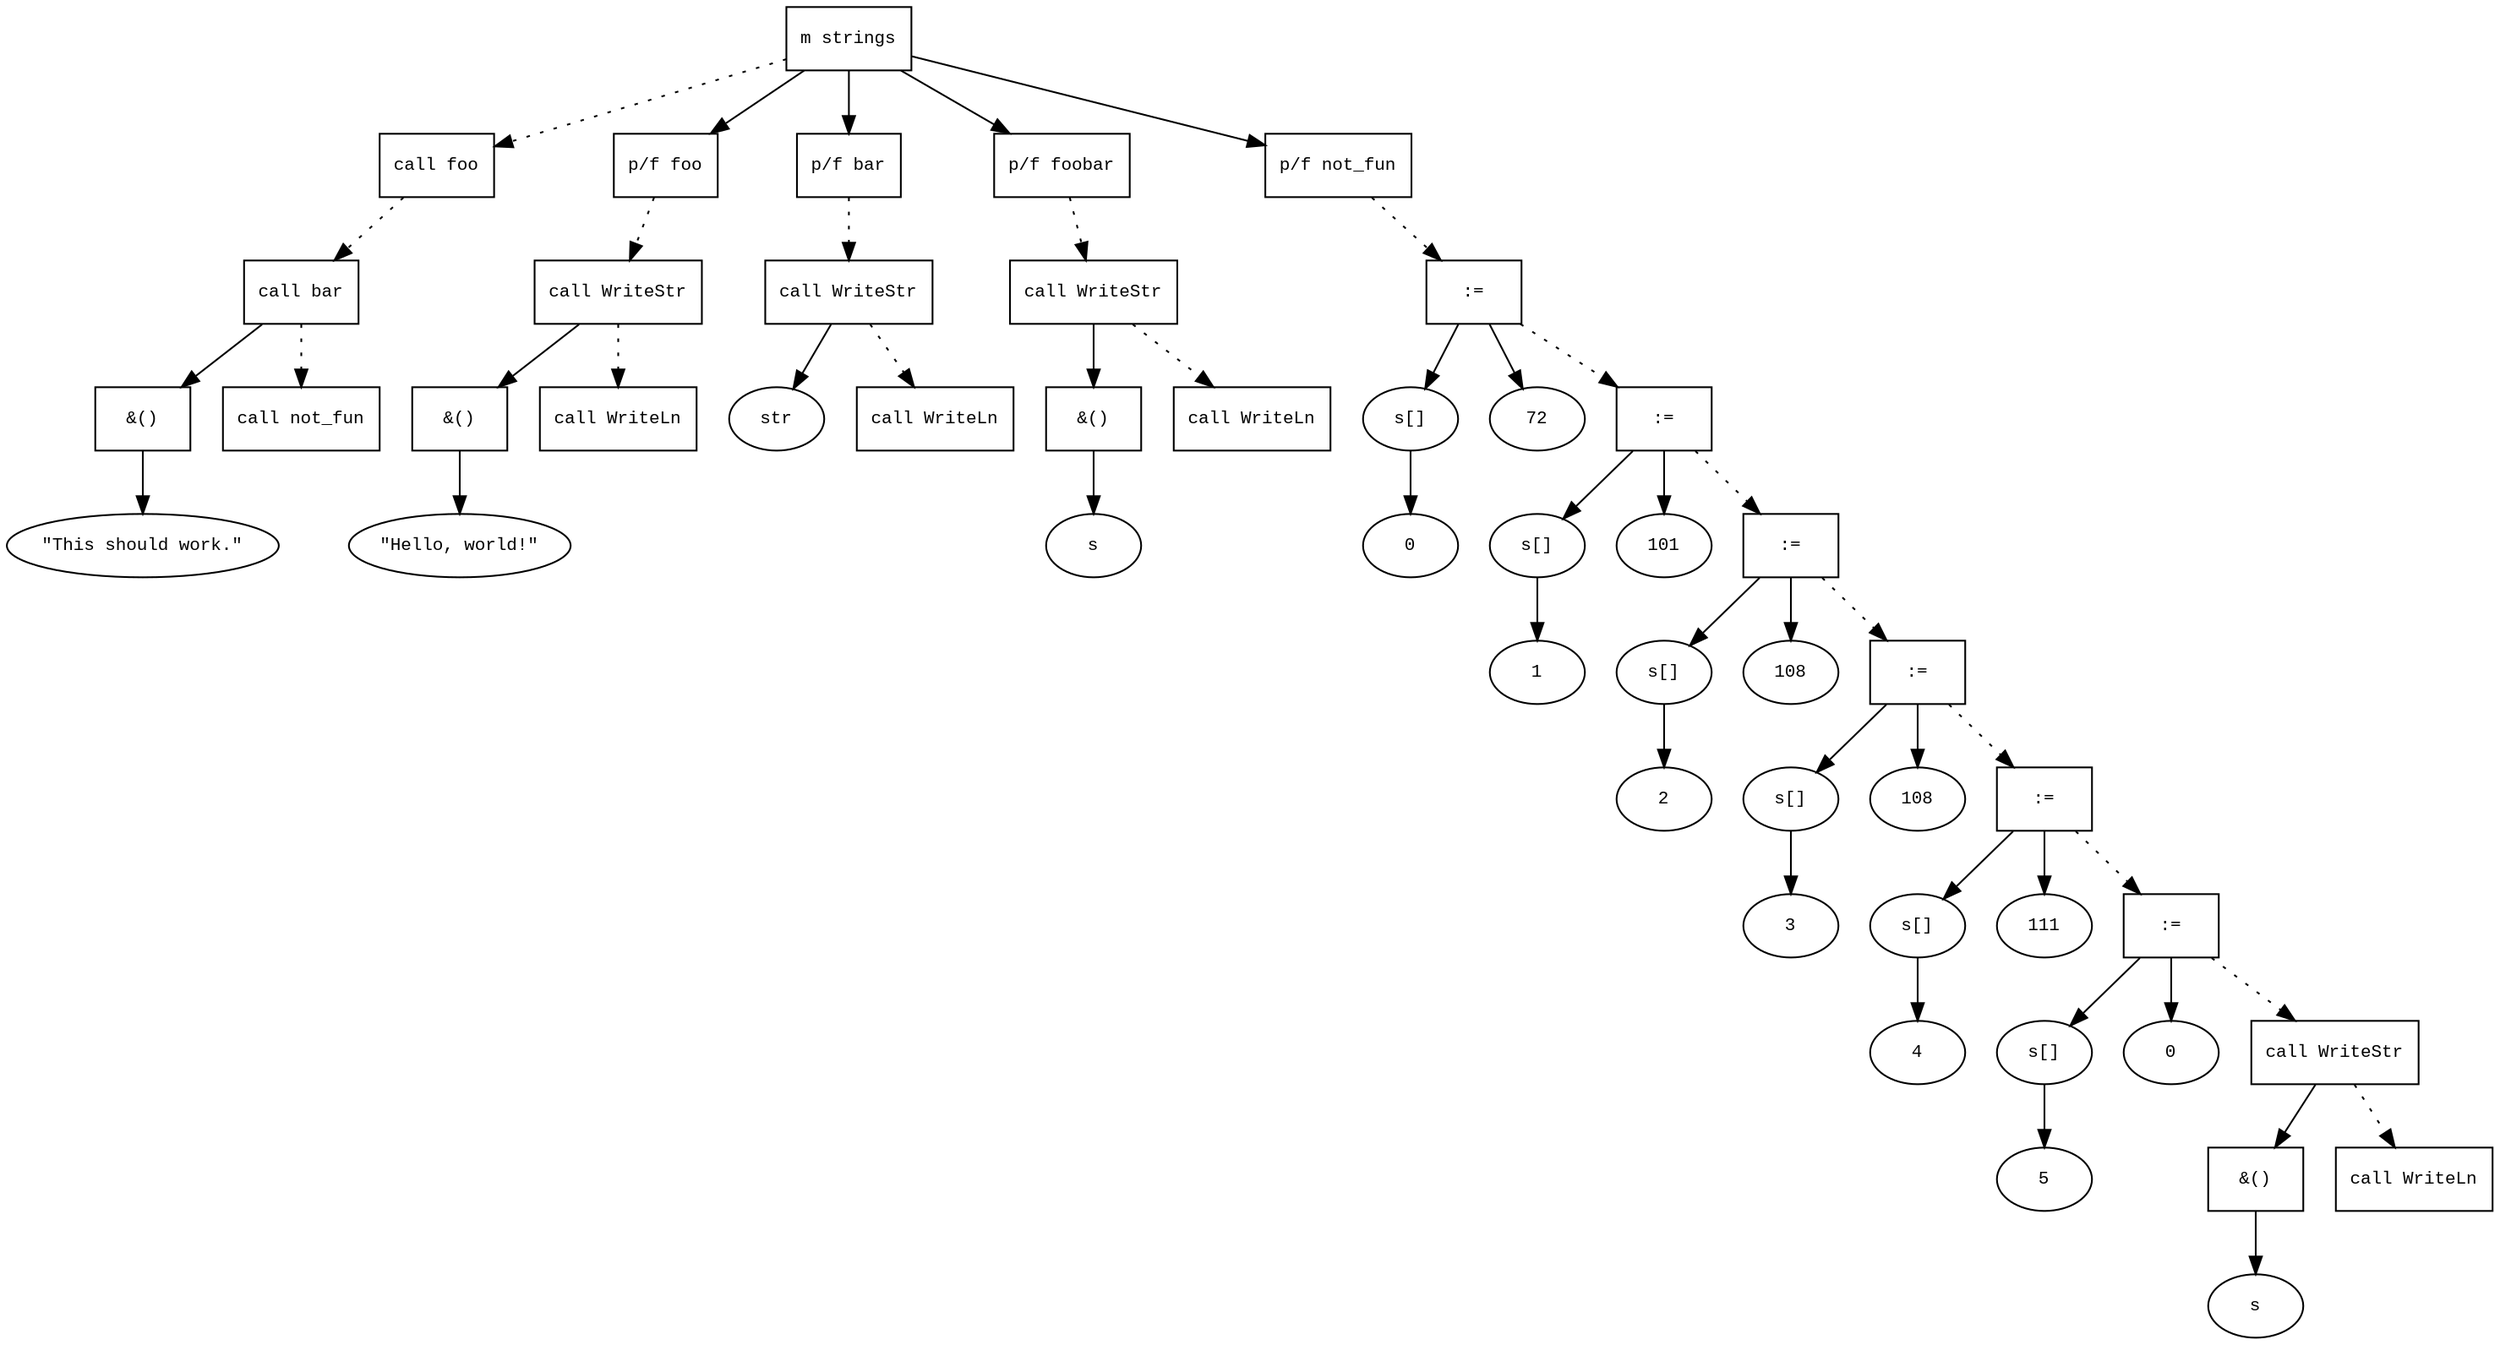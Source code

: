 digraph AST {
  graph [fontname="Times New Roman",fontsize=10];
  node  [fontname="Courier New",fontsize=10];
  edge  [fontname="Times New Roman",fontsize=10];

  node0 [label="m strings",shape=box];
  node69 [label="call foo",shape=box];
  node0 -> node69 [style=dotted];
  node72 [label="call bar",shape=box];
  node74 [label="&()",shape=box];
  node73 [label="\"This should work.\"",shape=ellipse];
  node74->node73;
  node72->node74;
  node69 -> node72 [style=dotted];
  node77 [label="call not_fun",shape=box];
  node72 -> node77 [style=dotted];
  node3 [label="p/f foo",shape=box];
  node5 [label="call WriteStr",shape=box];
  node7 [label="&()",shape=box];
  node6 [label="\"Hello, world!\"",shape=ellipse];
  node7->node6;
  node5->node7;
  node3 -> node5 [style=dotted];
  node10 [label="call WriteLn",shape=box];
  node5 -> node10 [style=dotted];
  node0 -> node3;
  node14 [label="p/f bar",shape=box];
  node16 [label="call WriteStr",shape=box];
  node17 [label="str",shape=ellipse];
  node16->node17;
  node14 -> node16 [style=dotted];
  node20 [label="call WriteLn",shape=box];
  node16 -> node20 [style=dotted];
  node0 -> node14;
  node22 [label="p/f foobar",shape=box];
  node26 [label="call WriteStr",shape=box];
  node28 [label="&()",shape=box];
  node27 [label="s",shape=ellipse];
  node28->node27;
  node26->node28;
  node22 -> node26 [style=dotted];
  node31 [label="call WriteLn",shape=box];
  node26 -> node31 [style=dotted];
  node0 -> node22;
  node33 [label="p/f not_fun",shape=box];
  node39 [label=":=",shape=box];
  node36 [label="s[]",shape=ellipse];
  node37 [label="0",shape=ellipse];
  node36-> node37;
  node39->node36;
  node38 [label="72",shape=ellipse];
  node39->node38;
  node33 -> node39 [style=dotted];
  node43 [label=":=",shape=box];
  node40 [label="s[]",shape=ellipse];
  node41 [label="1",shape=ellipse];
  node40-> node41;
  node43->node40;
  node42 [label="101",shape=ellipse];
  node43->node42;
  node39 -> node43 [style=dotted];
  node47 [label=":=",shape=box];
  node44 [label="s[]",shape=ellipse];
  node45 [label="2",shape=ellipse];
  node44-> node45;
  node47->node44;
  node46 [label="108",shape=ellipse];
  node47->node46;
  node43 -> node47 [style=dotted];
  node51 [label=":=",shape=box];
  node48 [label="s[]",shape=ellipse];
  node49 [label="3",shape=ellipse];
  node48-> node49;
  node51->node48;
  node50 [label="108",shape=ellipse];
  node51->node50;
  node47 -> node51 [style=dotted];
  node55 [label=":=",shape=box];
  node52 [label="s[]",shape=ellipse];
  node53 [label="4",shape=ellipse];
  node52-> node53;
  node55->node52;
  node54 [label="111",shape=ellipse];
  node55->node54;
  node51 -> node55 [style=dotted];
  node59 [label=":=",shape=box];
  node56 [label="s[]",shape=ellipse];
  node57 [label="5",shape=ellipse];
  node56-> node57;
  node59->node56;
  node58 [label="0",shape=ellipse];
  node59->node58;
  node55 -> node59 [style=dotted];
  node61 [label="call WriteStr",shape=box];
  node63 [label="&()",shape=box];
  node62 [label="s",shape=ellipse];
  node63->node62;
  node61->node63;
  node59 -> node61 [style=dotted];
  node66 [label="call WriteLn",shape=box];
  node61 -> node66 [style=dotted];
  node0 -> node33;
}
